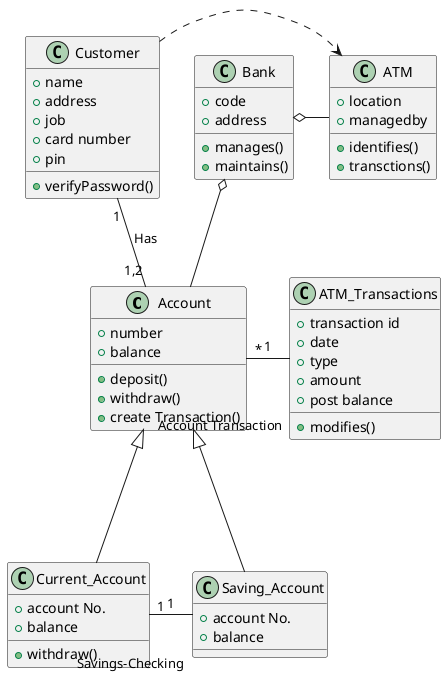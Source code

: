 @startuml
'https://plantuml.com/sequence-diagram


class Account{
+number
+balance
+deposit()
+withdraw()
+create Transaction()
}

class Customer{
+name
+address
+job
+card number
+pin
+verifyPassword()
}

class Bank{
+code
+address
+manages()
+maintains()
}

class ATM{
+location
+managedby
+identifies()
+transctions()
}

class ATM_Transactions{
+transaction id
+date
+type
+amount
+post balance
+modifies()
}

class Current_Account{
+account No.
+balance
+withdraw()
}

class Saving_Account{
+account No.
+balance
}


Account "*" -right-- "Account Transaction" ATM_Transactions :"1"
Customer "1" -- "1,2" Account : "Has"
Current_Account "1" - "Savings-Checking"  Saving_Account: "1"
Bank o-right-ATM
Bank o- Account
Account <|--- Saving_Account
Account <|--- Current_Account
ATM<.left. Customer


@enduml